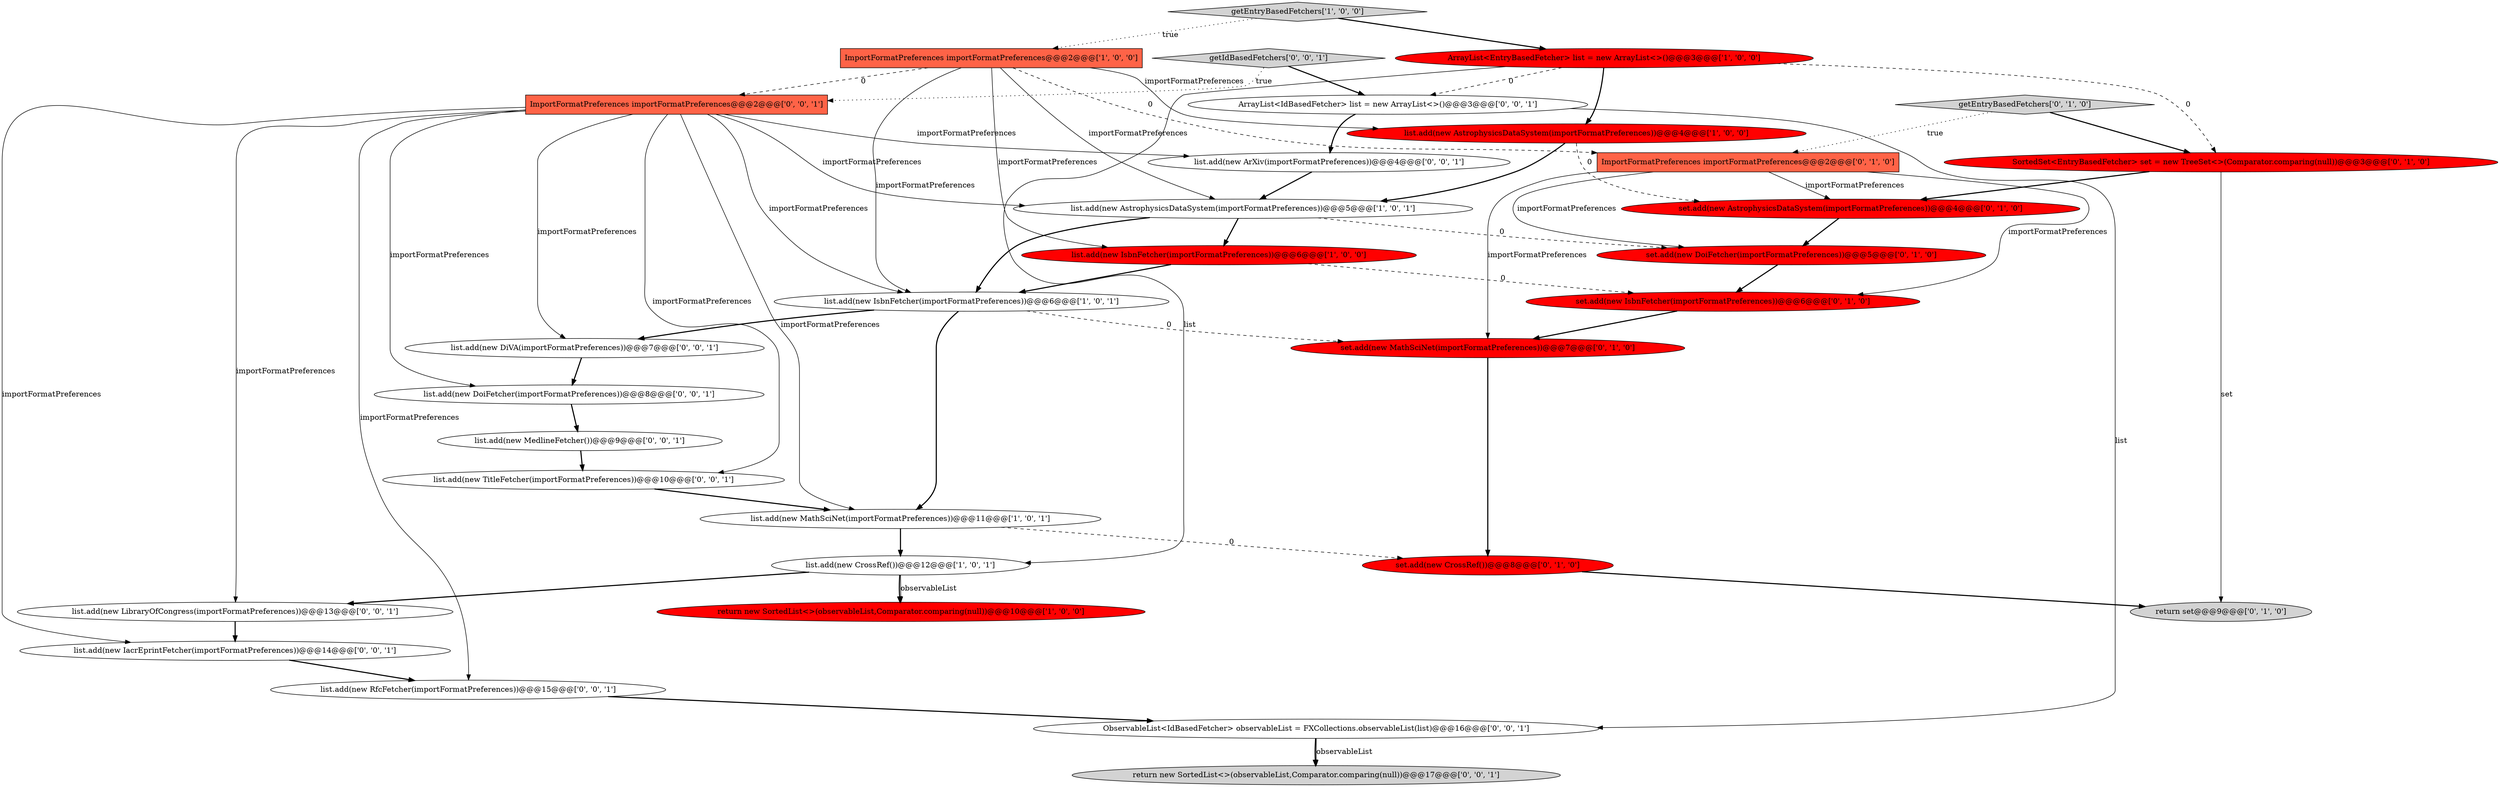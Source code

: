 digraph {
2 [style = filled, label = "list.add(new IsbnFetcher(importFormatPreferences))@@@6@@@['1', '0', '1']", fillcolor = white, shape = ellipse image = "AAA0AAABBB1BBB"];
7 [style = filled, label = "list.add(new MathSciNet(importFormatPreferences))@@@11@@@['1', '0', '1']", fillcolor = white, shape = ellipse image = "AAA0AAABBB1BBB"];
20 [style = filled, label = "list.add(new DiVA(importFormatPreferences))@@@7@@@['0', '0', '1']", fillcolor = white, shape = ellipse image = "AAA0AAABBB3BBB"];
8 [style = filled, label = "ImportFormatPreferences importFormatPreferences@@@2@@@['1', '0', '0']", fillcolor = tomato, shape = box image = "AAA1AAABBB1BBB"];
19 [style = filled, label = "list.add(new TitleFetcher(importFormatPreferences))@@@10@@@['0', '0', '1']", fillcolor = white, shape = ellipse image = "AAA0AAABBB3BBB"];
25 [style = filled, label = "ImportFormatPreferences importFormatPreferences@@@2@@@['0', '0', '1']", fillcolor = tomato, shape = box image = "AAA0AAABBB3BBB"];
18 [style = filled, label = "set.add(new DoiFetcher(importFormatPreferences))@@@5@@@['0', '1', '0']", fillcolor = red, shape = ellipse image = "AAA1AAABBB2BBB"];
10 [style = filled, label = "ImportFormatPreferences importFormatPreferences@@@2@@@['0', '1', '0']", fillcolor = tomato, shape = box image = "AAA1AAABBB2BBB"];
6 [style = filled, label = "list.add(new AstrophysicsDataSystem(importFormatPreferences))@@@5@@@['1', '0', '1']", fillcolor = white, shape = ellipse image = "AAA0AAABBB1BBB"];
16 [style = filled, label = "return set@@@9@@@['0', '1', '0']", fillcolor = lightgray, shape = ellipse image = "AAA0AAABBB2BBB"];
12 [style = filled, label = "set.add(new MathSciNet(importFormatPreferences))@@@7@@@['0', '1', '0']", fillcolor = red, shape = ellipse image = "AAA1AAABBB2BBB"];
5 [style = filled, label = "list.add(new AstrophysicsDataSystem(importFormatPreferences))@@@4@@@['1', '0', '0']", fillcolor = red, shape = ellipse image = "AAA1AAABBB1BBB"];
3 [style = filled, label = "list.add(new CrossRef())@@@12@@@['1', '0', '1']", fillcolor = white, shape = ellipse image = "AAA0AAABBB1BBB"];
28 [style = filled, label = "list.add(new ArXiv(importFormatPreferences))@@@4@@@['0', '0', '1']", fillcolor = white, shape = ellipse image = "AAA0AAABBB3BBB"];
24 [style = filled, label = "list.add(new RfcFetcher(importFormatPreferences))@@@15@@@['0', '0', '1']", fillcolor = white, shape = ellipse image = "AAA0AAABBB3BBB"];
22 [style = filled, label = "list.add(new MedlineFetcher())@@@9@@@['0', '0', '1']", fillcolor = white, shape = ellipse image = "AAA0AAABBB3BBB"];
31 [style = filled, label = "ObservableList<IdBasedFetcher> observableList = FXCollections.observableList(list)@@@16@@@['0', '0', '1']", fillcolor = white, shape = ellipse image = "AAA0AAABBB3BBB"];
11 [style = filled, label = "getEntryBasedFetchers['0', '1', '0']", fillcolor = lightgray, shape = diamond image = "AAA0AAABBB2BBB"];
23 [style = filled, label = "list.add(new LibraryOfCongress(importFormatPreferences))@@@13@@@['0', '0', '1']", fillcolor = white, shape = ellipse image = "AAA0AAABBB3BBB"];
27 [style = filled, label = "return new SortedList<>(observableList,Comparator.comparing(null))@@@17@@@['0', '0', '1']", fillcolor = lightgray, shape = ellipse image = "AAA0AAABBB3BBB"];
1 [style = filled, label = "return new SortedList<>(observableList,Comparator.comparing(null))@@@10@@@['1', '0', '0']", fillcolor = red, shape = ellipse image = "AAA1AAABBB1BBB"];
4 [style = filled, label = "getEntryBasedFetchers['1', '0', '0']", fillcolor = lightgray, shape = diamond image = "AAA0AAABBB1BBB"];
21 [style = filled, label = "list.add(new IacrEprintFetcher(importFormatPreferences))@@@14@@@['0', '0', '1']", fillcolor = white, shape = ellipse image = "AAA0AAABBB3BBB"];
26 [style = filled, label = "list.add(new DoiFetcher(importFormatPreferences))@@@8@@@['0', '0', '1']", fillcolor = white, shape = ellipse image = "AAA0AAABBB3BBB"];
17 [style = filled, label = "SortedSet<EntryBasedFetcher> set = new TreeSet<>(Comparator.comparing(null))@@@3@@@['0', '1', '0']", fillcolor = red, shape = ellipse image = "AAA1AAABBB2BBB"];
9 [style = filled, label = "list.add(new IsbnFetcher(importFormatPreferences))@@@6@@@['1', '0', '0']", fillcolor = red, shape = ellipse image = "AAA1AAABBB1BBB"];
14 [style = filled, label = "set.add(new CrossRef())@@@8@@@['0', '1', '0']", fillcolor = red, shape = ellipse image = "AAA1AAABBB2BBB"];
29 [style = filled, label = "ArrayList<IdBasedFetcher> list = new ArrayList<>()@@@3@@@['0', '0', '1']", fillcolor = white, shape = ellipse image = "AAA0AAABBB3BBB"];
0 [style = filled, label = "ArrayList<EntryBasedFetcher> list = new ArrayList<>()@@@3@@@['1', '0', '0']", fillcolor = red, shape = ellipse image = "AAA1AAABBB1BBB"];
15 [style = filled, label = "set.add(new AstrophysicsDataSystem(importFormatPreferences))@@@4@@@['0', '1', '0']", fillcolor = red, shape = ellipse image = "AAA1AAABBB2BBB"];
30 [style = filled, label = "getIdBasedFetchers['0', '0', '1']", fillcolor = lightgray, shape = diamond image = "AAA0AAABBB3BBB"];
13 [style = filled, label = "set.add(new IsbnFetcher(importFormatPreferences))@@@6@@@['0', '1', '0']", fillcolor = red, shape = ellipse image = "AAA1AAABBB2BBB"];
8->2 [style = solid, label="importFormatPreferences"];
14->16 [style = bold, label=""];
0->3 [style = solid, label="list"];
25->7 [style = solid, label="importFormatPreferences"];
28->6 [style = bold, label=""];
2->20 [style = bold, label=""];
25->26 [style = solid, label="importFormatPreferences"];
25->21 [style = solid, label="importFormatPreferences"];
8->10 [style = dashed, label="0"];
3->1 [style = bold, label=""];
22->19 [style = bold, label=""];
9->2 [style = bold, label=""];
20->26 [style = bold, label=""];
11->10 [style = dotted, label="true"];
29->31 [style = solid, label="list"];
7->14 [style = dashed, label="0"];
8->6 [style = solid, label="importFormatPreferences"];
4->8 [style = dotted, label="true"];
8->5 [style = solid, label="importFormatPreferences"];
21->24 [style = bold, label=""];
25->20 [style = solid, label="importFormatPreferences"];
0->17 [style = dashed, label="0"];
15->18 [style = bold, label=""];
30->29 [style = bold, label=""];
10->13 [style = solid, label="importFormatPreferences"];
7->3 [style = bold, label=""];
26->22 [style = bold, label=""];
4->0 [style = bold, label=""];
6->18 [style = dashed, label="0"];
25->6 [style = solid, label="importFormatPreferences"];
29->28 [style = bold, label=""];
6->2 [style = bold, label=""];
10->18 [style = solid, label="importFormatPreferences"];
10->15 [style = solid, label="importFormatPreferences"];
25->28 [style = solid, label="importFormatPreferences"];
2->12 [style = dashed, label="0"];
25->19 [style = solid, label="importFormatPreferences"];
3->23 [style = bold, label=""];
25->2 [style = solid, label="importFormatPreferences"];
13->12 [style = bold, label=""];
5->6 [style = bold, label=""];
30->25 [style = dotted, label="true"];
23->21 [style = bold, label=""];
24->31 [style = bold, label=""];
31->27 [style = bold, label=""];
9->13 [style = dashed, label="0"];
12->14 [style = bold, label=""];
3->1 [style = solid, label="observableList"];
8->9 [style = solid, label="importFormatPreferences"];
17->15 [style = bold, label=""];
18->13 [style = bold, label=""];
0->29 [style = dashed, label="0"];
11->17 [style = bold, label=""];
8->25 [style = dashed, label="0"];
25->24 [style = solid, label="importFormatPreferences"];
31->27 [style = solid, label="observableList"];
2->7 [style = bold, label=""];
17->16 [style = solid, label="set"];
6->9 [style = bold, label=""];
5->15 [style = dashed, label="0"];
25->23 [style = solid, label="importFormatPreferences"];
19->7 [style = bold, label=""];
0->5 [style = bold, label=""];
10->12 [style = solid, label="importFormatPreferences"];
}
